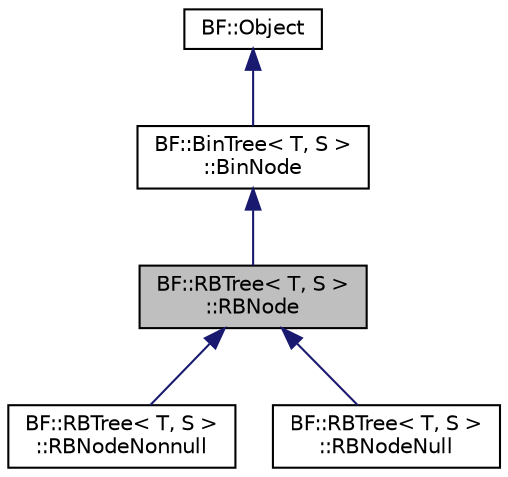 digraph "BF::RBTree&lt; T, S &gt;::RBNode"
{
 // LATEX_PDF_SIZE
  edge [fontname="Helvetica",fontsize="10",labelfontname="Helvetica",labelfontsize="10"];
  node [fontname="Helvetica",fontsize="10",shape=record];
  Node1 [label="BF::RBTree\< T, S \>\l::RBNode",height=0.2,width=0.4,color="black", fillcolor="grey75", style="filled", fontcolor="black",tooltip=" "];
  Node2 -> Node1 [dir="back",color="midnightblue",fontsize="10",style="solid",fontname="Helvetica"];
  Node2 [label="BF::BinTree\< T, S \>\l::BinNode",height=0.2,width=0.4,color="black", fillcolor="white", style="filled",URL="$d6/da4/classBF_1_1BinTree_1_1BinNode.html",tooltip=" "];
  Node3 -> Node2 [dir="back",color="midnightblue",fontsize="10",style="solid",fontname="Helvetica"];
  Node3 [label="BF::Object",height=0.2,width=0.4,color="black", fillcolor="white", style="filled",URL="$d1/d3a/classBF_1_1Object.html",tooltip=" "];
  Node1 -> Node4 [dir="back",color="midnightblue",fontsize="10",style="solid",fontname="Helvetica"];
  Node4 [label="BF::RBTree\< T, S \>\l::RBNodeNonnull",height=0.2,width=0.4,color="black", fillcolor="white", style="filled",URL="$dd/d3b/classBF_1_1RBTree_1_1RBNodeNonnull.html",tooltip=" "];
  Node1 -> Node5 [dir="back",color="midnightblue",fontsize="10",style="solid",fontname="Helvetica"];
  Node5 [label="BF::RBTree\< T, S \>\l::RBNodeNull",height=0.2,width=0.4,color="black", fillcolor="white", style="filled",URL="$dc/daa/classBF_1_1RBTree_1_1RBNodeNull.html",tooltip=" "];
}
